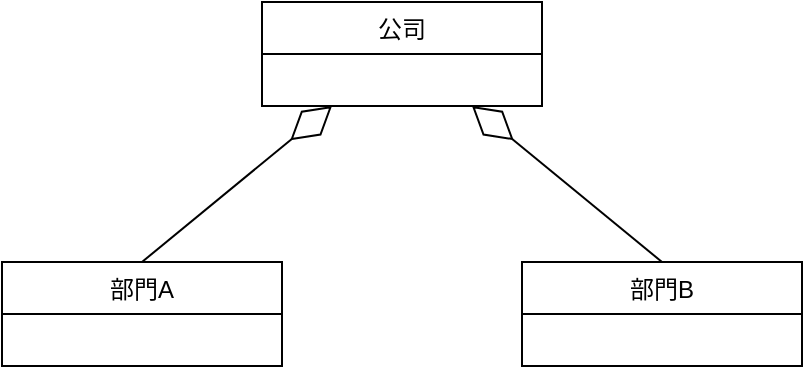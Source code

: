 <mxfile version="18.0.1" type="device" pages="2"><diagram name="聚合" id="b5b7bab2-c9e2-2cf4-8b2a-24fd1a2a6d21"><mxGraphModel dx="1422" dy="762" grid="1" gridSize="10" guides="1" tooltips="1" connect="1" arrows="1" fold="1" page="1" pageScale="1" pageWidth="827" pageHeight="1169" background="none" math="0" shadow="0"><root><mxCell id="0"/><mxCell id="1" parent="0"/><mxCell id="q4y1gXXmvUbQww6NUXkA-9" value="部門A" style="swimlane;fontStyle=0;childLayout=stackLayout;horizontal=1;startSize=26;fillColor=none;horizontalStack=0;resizeParent=1;resizeParentMax=0;resizeLast=0;collapsible=1;marginBottom=0;" vertex="1" parent="1"><mxGeometry x="214" y="330" width="140" height="52" as="geometry"/></mxCell><mxCell id="q4y1gXXmvUbQww6NUXkA-13" value="公司" style="swimlane;fontStyle=0;childLayout=stackLayout;horizontal=1;startSize=26;fillColor=none;horizontalStack=0;resizeParent=1;resizeParentMax=0;resizeLast=0;collapsible=1;marginBottom=0;" vertex="1" parent="1"><mxGeometry x="344" y="200" width="140" height="52" as="geometry"/></mxCell><mxCell id="q4y1gXXmvUbQww6NUXkA-14" value="部門B" style="swimlane;fontStyle=0;childLayout=stackLayout;horizontal=1;startSize=26;fillColor=none;horizontalStack=0;resizeParent=1;resizeParentMax=0;resizeLast=0;collapsible=1;marginBottom=0;" vertex="1" parent="1"><mxGeometry x="474" y="330" width="140" height="52" as="geometry"/></mxCell><mxCell id="q4y1gXXmvUbQww6NUXkA-17" value="" style="endArrow=diamondThin;endFill=0;endSize=24;html=1;rounded=0;entryX=0.25;entryY=1;entryDx=0;entryDy=0;exitX=0.5;exitY=0;exitDx=0;exitDy=0;" edge="1" parent="1" source="q4y1gXXmvUbQww6NUXkA-9" target="q4y1gXXmvUbQww6NUXkA-13"><mxGeometry width="160" relative="1" as="geometry"><mxPoint x="444" y="470" as="sourcePoint"/><mxPoint x="604" y="470" as="targetPoint"/></mxGeometry></mxCell><mxCell id="q4y1gXXmvUbQww6NUXkA-18" value="" style="endArrow=diamondThin;endFill=0;endSize=24;html=1;rounded=0;entryX=0.75;entryY=1;entryDx=0;entryDy=0;exitX=0.5;exitY=0;exitDx=0;exitDy=0;" edge="1" parent="1" source="q4y1gXXmvUbQww6NUXkA-14" target="q4y1gXXmvUbQww6NUXkA-13"><mxGeometry width="160" relative="1" as="geometry"><mxPoint x="444" y="470" as="sourcePoint"/><mxPoint x="604" y="470" as="targetPoint"/></mxGeometry></mxCell></root></mxGraphModel></diagram><diagram id="y57ESgfZo5Q0gPeMH4wc" name="組合"><mxGraphModel dx="1422" dy="762" grid="1" gridSize="10" guides="1" tooltips="1" connect="1" arrows="1" fold="1" page="1" pageScale="1" pageWidth="827" pageHeight="1169" math="0" shadow="0"><root><mxCell id="CHDtnuDMMGn6DQg8g9th-0"/><mxCell id="CHDtnuDMMGn6DQg8g9th-1" parent="CHDtnuDMMGn6DQg8g9th-0"/><mxCell id="V-P_kBwzDLkw0kjeNrbO-0" value="筆殼" style="swimlane;fontStyle=0;childLayout=stackLayout;horizontal=1;startSize=26;fillColor=none;horizontalStack=0;resizeParent=1;resizeParentMax=0;resizeLast=0;collapsible=1;marginBottom=0;" vertex="1" parent="CHDtnuDMMGn6DQg8g9th-1"><mxGeometry x="214" y="330" width="140" height="52" as="geometry"/></mxCell><mxCell id="V-P_kBwzDLkw0kjeNrbO-1" value="原子筆" style="swimlane;fontStyle=0;childLayout=stackLayout;horizontal=1;startSize=26;fillColor=none;horizontalStack=0;resizeParent=1;resizeParentMax=0;resizeLast=0;collapsible=1;marginBottom=0;" vertex="1" parent="CHDtnuDMMGn6DQg8g9th-1"><mxGeometry x="344" y="200" width="140" height="52" as="geometry"/></mxCell><mxCell id="V-P_kBwzDLkw0kjeNrbO-2" value="筆芯" style="swimlane;fontStyle=0;childLayout=stackLayout;horizontal=1;startSize=26;fillColor=none;horizontalStack=0;resizeParent=1;resizeParentMax=0;resizeLast=0;collapsible=1;marginBottom=0;" vertex="1" parent="CHDtnuDMMGn6DQg8g9th-1"><mxGeometry x="474" y="330" width="140" height="52" as="geometry"/></mxCell><mxCell id="V-P_kBwzDLkw0kjeNrbO-5" value="墨水" style="swimlane;fontStyle=0;childLayout=stackLayout;horizontal=1;startSize=26;fillColor=none;horizontalStack=0;resizeParent=1;resizeParentMax=0;resizeLast=0;collapsible=1;marginBottom=0;" vertex="1" parent="CHDtnuDMMGn6DQg8g9th-1"><mxGeometry x="474" y="450" width="140" height="52" as="geometry"/></mxCell><mxCell id="V-P_kBwzDLkw0kjeNrbO-6" value="" style="endArrow=diamondThin;endFill=1;endSize=24;html=1;rounded=0;entryX=0.25;entryY=1;entryDx=0;entryDy=0;exitX=0.5;exitY=0;exitDx=0;exitDy=0;" edge="1" parent="CHDtnuDMMGn6DQg8g9th-1" source="V-P_kBwzDLkw0kjeNrbO-0" target="V-P_kBwzDLkw0kjeNrbO-1"><mxGeometry width="160" relative="1" as="geometry"><mxPoint x="330" y="390" as="sourcePoint"/><mxPoint x="490" y="390" as="targetPoint"/></mxGeometry></mxCell><mxCell id="V-P_kBwzDLkw0kjeNrbO-7" value="" style="endArrow=diamondThin;endFill=1;endSize=24;html=1;rounded=0;entryX=0.75;entryY=1;entryDx=0;entryDy=0;exitX=0.5;exitY=0;exitDx=0;exitDy=0;" edge="1" parent="CHDtnuDMMGn6DQg8g9th-1" source="V-P_kBwzDLkw0kjeNrbO-2" target="V-P_kBwzDLkw0kjeNrbO-1"><mxGeometry width="160" relative="1" as="geometry"><mxPoint x="330" y="390" as="sourcePoint"/><mxPoint x="490" y="390" as="targetPoint"/></mxGeometry></mxCell><mxCell id="V-P_kBwzDLkw0kjeNrbO-8" value="" style="endArrow=diamondThin;endFill=1;endSize=24;html=1;rounded=0;entryX=0.5;entryY=1;entryDx=0;entryDy=0;exitX=0.5;exitY=0;exitDx=0;exitDy=0;" edge="1" parent="CHDtnuDMMGn6DQg8g9th-1" source="V-P_kBwzDLkw0kjeNrbO-5" target="V-P_kBwzDLkw0kjeNrbO-2"><mxGeometry width="160" relative="1" as="geometry"><mxPoint x="554" y="340" as="sourcePoint"/><mxPoint x="459" y="262" as="targetPoint"/></mxGeometry></mxCell></root></mxGraphModel></diagram></mxfile>